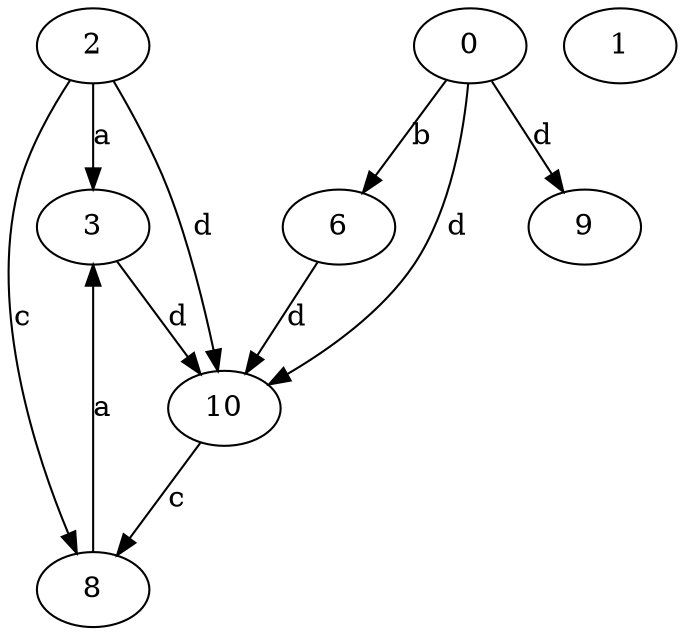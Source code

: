 strict digraph  {
2;
3;
0;
1;
6;
8;
9;
10;
2 -> 3  [label=a];
2 -> 8  [label=c];
2 -> 10  [label=d];
3 -> 10  [label=d];
0 -> 6  [label=b];
0 -> 9  [label=d];
0 -> 10  [label=d];
6 -> 10  [label=d];
8 -> 3  [label=a];
10 -> 8  [label=c];
}
